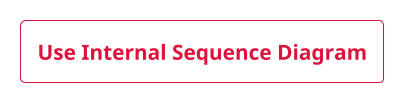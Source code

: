 @startuml UseInternalSequenceDiagram

!theme materia-outline

skinparam titleBorderColor #DC143C
skinparam titleFontColor #DC143C

title Use Internal Sequence Diagram



@enduml
